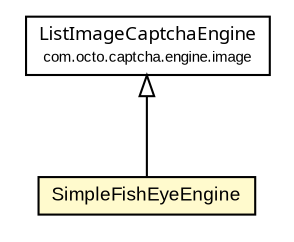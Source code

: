 #!/usr/local/bin/dot
#
# Class diagram 
# Generated by UmlGraph version 4.6 (http://www.spinellis.gr/sw/umlgraph)
#

digraph G {
	edge [fontname="arial",fontsize=10,labelfontname="arial",labelfontsize=10];
	node [fontname="arial",fontsize=10,shape=plaintext];
	// com.octo.captcha.engine.image.ListImageCaptchaEngine
	c13450 [label=<<table border="0" cellborder="1" cellspacing="0" cellpadding="2" port="p" href="../ListImageCaptchaEngine.html">
		<tr><td><table border="0" cellspacing="0" cellpadding="1">
			<tr><td><font face="ariali"> ListImageCaptchaEngine </font></td></tr>
			<tr><td><font point-size="7.0"> com.octo.captcha.engine.image </font></td></tr>
		</table></td></tr>
		</table>>, fontname="arial", fontcolor="black", fontsize=9.0];
	// com.octo.captcha.engine.image.fisheye.SimpleFishEyeEngine
	c13453 [label=<<table border="0" cellborder="1" cellspacing="0" cellpadding="2" port="p" bgcolor="lemonChiffon" href="./SimpleFishEyeEngine.html">
		<tr><td><table border="0" cellspacing="0" cellpadding="1">
			<tr><td> SimpleFishEyeEngine </td></tr>
		</table></td></tr>
		</table>>, fontname="arial", fontcolor="black", fontsize=9.0];
	//com.octo.captcha.engine.image.fisheye.SimpleFishEyeEngine extends com.octo.captcha.engine.image.ListImageCaptchaEngine
	c13450:p -> c13453:p [dir=back,arrowtail=empty];
}


